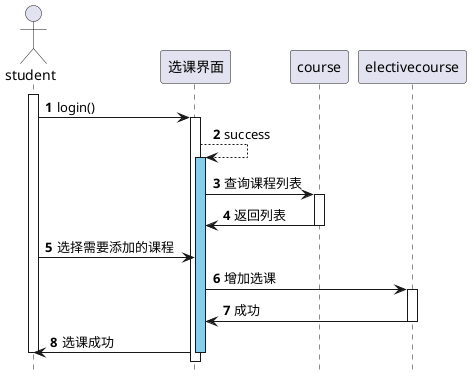 @startuml
autonumber
hide footbox
actor student as t
participant 选课界面 as x
participant course
participant electivecourse as e
activate t
t->x:login()
activate x
x-->x:success
activate x #SkyBlue
x->course:查询课程列表
activate course
course->x:返回列表
deactivate course
t->x:选择需要添加的课程
x->e:增加选课
activate e
e->x:成功
deactivate e
x->t:选课成功
deactivate x
deactivate t
@enduml